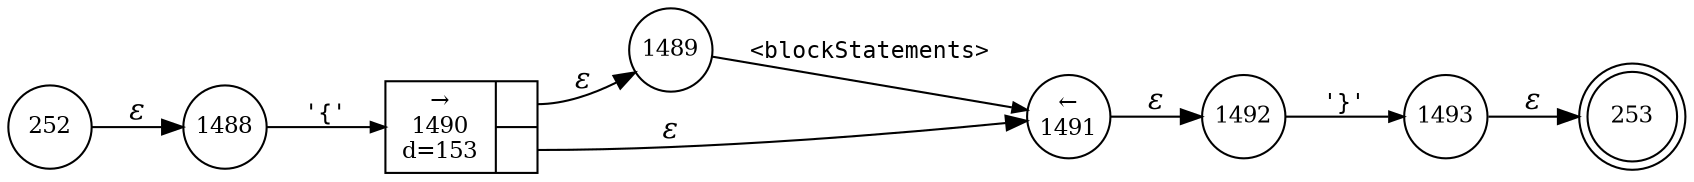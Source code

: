 digraph ATN {
rankdir=LR;
s253[fontsize=11, label="253", shape=doublecircle, fixedsize=true, width=.6];
s1488[fontsize=11,label="1488", shape=circle, fixedsize=true, width=.55, peripheries=1];
s1489[fontsize=11,label="1489", shape=circle, fixedsize=true, width=.55, peripheries=1];
s1490[fontsize=11,label="{&rarr;\n1490\nd=153|{<p0>|<p1>}}", shape=record, fixedsize=false, peripheries=1];
s1491[fontsize=11,label="&larr;\n1491", shape=circle, fixedsize=true, width=.55, peripheries=1];
s1492[fontsize=11,label="1492", shape=circle, fixedsize=true, width=.55, peripheries=1];
s1493[fontsize=11,label="1493", shape=circle, fixedsize=true, width=.55, peripheries=1];
s252[fontsize=11,label="252", shape=circle, fixedsize=true, width=.55, peripheries=1];
s252 -> s1488 [fontname="Times-Italic", label="&epsilon;"];
s1488 -> s1490 [fontsize=11, fontname="Courier", arrowsize=.7, label = "'{'", arrowhead = normal];
s1490:p0 -> s1489 [fontname="Times-Italic", label="&epsilon;"];
s1490:p1 -> s1491 [fontname="Times-Italic", label="&epsilon;"];
s1489 -> s1491 [fontsize=11, fontname="Courier", arrowsize=.7, label = "<blockStatements>", arrowhead = normal];
s1491 -> s1492 [fontname="Times-Italic", label="&epsilon;"];
s1492 -> s1493 [fontsize=11, fontname="Courier", arrowsize=.7, label = "'}'", arrowhead = normal];
s1493 -> s253 [fontname="Times-Italic", label="&epsilon;"];
}